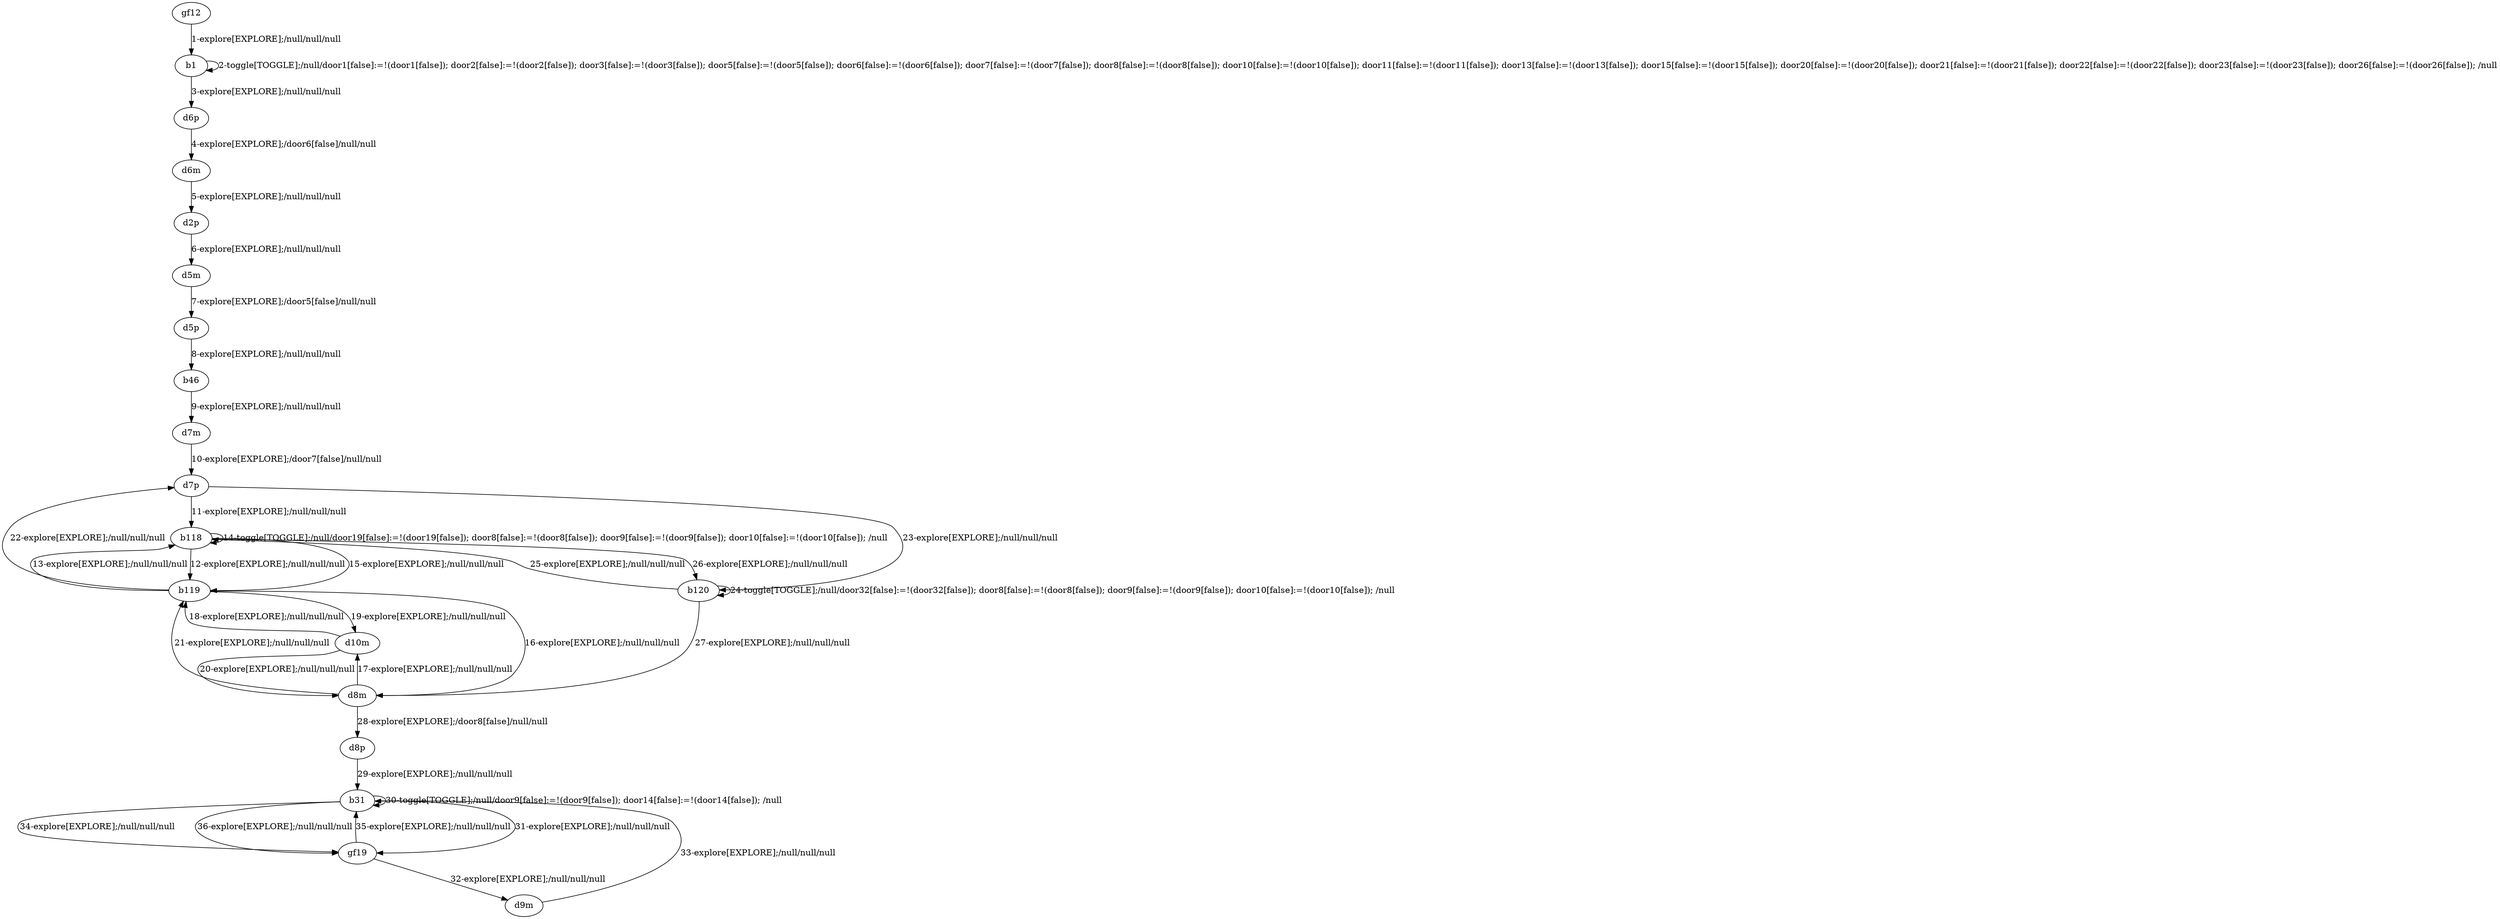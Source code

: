 # Total number of goals covered by this test: 1
# gf19 --> b31

digraph g {
"gf12" -> "b1" [label = "1-explore[EXPLORE];/null/null/null"];
"b1" -> "b1" [label = "2-toggle[TOGGLE];/null/door1[false]:=!(door1[false]); door2[false]:=!(door2[false]); door3[false]:=!(door3[false]); door5[false]:=!(door5[false]); door6[false]:=!(door6[false]); door7[false]:=!(door7[false]); door8[false]:=!(door8[false]); door10[false]:=!(door10[false]); door11[false]:=!(door11[false]); door13[false]:=!(door13[false]); door15[false]:=!(door15[false]); door20[false]:=!(door20[false]); door21[false]:=!(door21[false]); door22[false]:=!(door22[false]); door23[false]:=!(door23[false]); door26[false]:=!(door26[false]); /null"];
"b1" -> "d6p" [label = "3-explore[EXPLORE];/null/null/null"];
"d6p" -> "d6m" [label = "4-explore[EXPLORE];/door6[false]/null/null"];
"d6m" -> "d2p" [label = "5-explore[EXPLORE];/null/null/null"];
"d2p" -> "d5m" [label = "6-explore[EXPLORE];/null/null/null"];
"d5m" -> "d5p" [label = "7-explore[EXPLORE];/door5[false]/null/null"];
"d5p" -> "b46" [label = "8-explore[EXPLORE];/null/null/null"];
"b46" -> "d7m" [label = "9-explore[EXPLORE];/null/null/null"];
"d7m" -> "d7p" [label = "10-explore[EXPLORE];/door7[false]/null/null"];
"d7p" -> "b118" [label = "11-explore[EXPLORE];/null/null/null"];
"b118" -> "b119" [label = "12-explore[EXPLORE];/null/null/null"];
"b119" -> "b118" [label = "13-explore[EXPLORE];/null/null/null"];
"b118" -> "b118" [label = "14-toggle[TOGGLE];/null/door19[false]:=!(door19[false]); door8[false]:=!(door8[false]); door9[false]:=!(door9[false]); door10[false]:=!(door10[false]); /null"];
"b118" -> "b119" [label = "15-explore[EXPLORE];/null/null/null"];
"b119" -> "d8m" [label = "16-explore[EXPLORE];/null/null/null"];
"d8m" -> "d10m" [label = "17-explore[EXPLORE];/null/null/null"];
"d10m" -> "b119" [label = "18-explore[EXPLORE];/null/null/null"];
"b119" -> "d10m" [label = "19-explore[EXPLORE];/null/null/null"];
"d10m" -> "d8m" [label = "20-explore[EXPLORE];/null/null/null"];
"d8m" -> "b119" [label = "21-explore[EXPLORE];/null/null/null"];
"b119" -> "d7p" [label = "22-explore[EXPLORE];/null/null/null"];
"d7p" -> "b120" [label = "23-explore[EXPLORE];/null/null/null"];
"b120" -> "b120" [label = "24-toggle[TOGGLE];/null/door32[false]:=!(door32[false]); door8[false]:=!(door8[false]); door9[false]:=!(door9[false]); door10[false]:=!(door10[false]); /null"];
"b120" -> "b118" [label = "25-explore[EXPLORE];/null/null/null"];
"b118" -> "b120" [label = "26-explore[EXPLORE];/null/null/null"];
"b120" -> "d8m" [label = "27-explore[EXPLORE];/null/null/null"];
"d8m" -> "d8p" [label = "28-explore[EXPLORE];/door8[false]/null/null"];
"d8p" -> "b31" [label = "29-explore[EXPLORE];/null/null/null"];
"b31" -> "b31" [label = "30-toggle[TOGGLE];/null/door9[false]:=!(door9[false]); door14[false]:=!(door14[false]); /null"];
"b31" -> "gf19" [label = "31-explore[EXPLORE];/null/null/null"];
"gf19" -> "d9m" [label = "32-explore[EXPLORE];/null/null/null"];
"d9m" -> "b31" [label = "33-explore[EXPLORE];/null/null/null"];
"b31" -> "gf19" [label = "34-explore[EXPLORE];/null/null/null"];
"gf19" -> "b31" [label = "35-explore[EXPLORE];/null/null/null"];
"b31" -> "gf19" [label = "36-explore[EXPLORE];/null/null/null"];
}